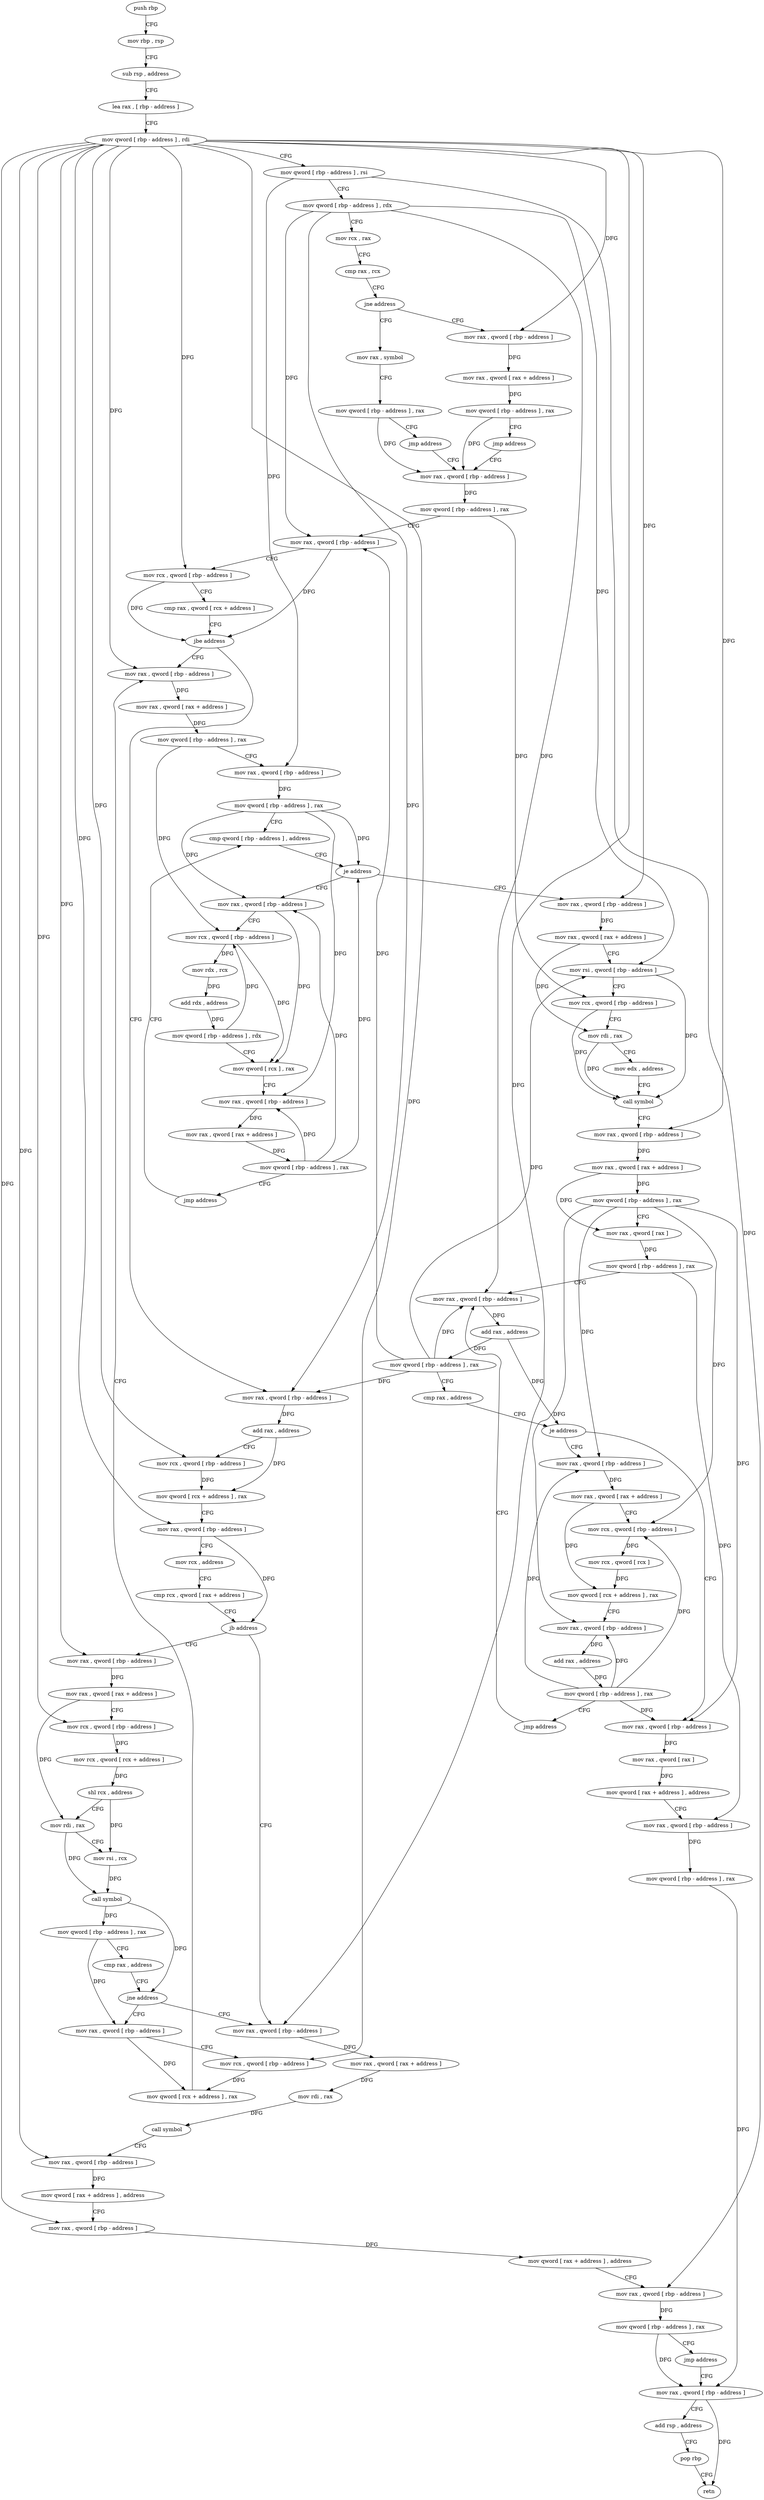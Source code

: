 digraph "func" {
"4214432" [label = "push rbp" ]
"4214433" [label = "mov rbp , rsp" ]
"4214436" [label = "sub rsp , address" ]
"4214440" [label = "lea rax , [ rbp - address ]" ]
"4214444" [label = "mov qword [ rbp - address ] , rdi" ]
"4214448" [label = "mov qword [ rbp - address ] , rsi" ]
"4214452" [label = "mov qword [ rbp - address ] , rdx" ]
"4214456" [label = "mov rcx , rax" ]
"4214459" [label = "cmp rax , rcx" ]
"4214462" [label = "jne address" ]
"4214485" [label = "mov rax , symbol" ]
"4214468" [label = "mov rax , qword [ rbp - address ]" ]
"4214495" [label = "mov qword [ rbp - address ] , rax" ]
"4214499" [label = "jmp address" ]
"4214504" [label = "mov rax , qword [ rbp - address ]" ]
"4214472" [label = "mov rax , qword [ rax + address ]" ]
"4214476" [label = "mov qword [ rbp - address ] , rax" ]
"4214480" [label = "jmp address" ]
"4214508" [label = "mov qword [ rbp - address ] , rax" ]
"4214512" [label = "mov rax , qword [ rbp - address ]" ]
"4214516" [label = "mov rcx , qword [ rbp - address ]" ]
"4214520" [label = "cmp rax , qword [ rcx + address ]" ]
"4214524" [label = "jbe address" ]
"4214682" [label = "mov rax , qword [ rbp - address ]" ]
"4214530" [label = "mov rax , qword [ rbp - address ]" ]
"4214686" [label = "mov rax , qword [ rax + address ]" ]
"4214690" [label = "mov qword [ rbp - address ] , rax" ]
"4214694" [label = "mov rax , qword [ rbp - address ]" ]
"4214698" [label = "mov qword [ rbp - address ] , rax" ]
"4214702" [label = "cmp qword [ rbp - address ] , address" ]
"4214534" [label = "add rax , address" ]
"4214540" [label = "mov rcx , qword [ rbp - address ]" ]
"4214544" [label = "mov qword [ rcx + address ] , rax" ]
"4214548" [label = "mov rax , qword [ rbp - address ]" ]
"4214552" [label = "mov rcx , address" ]
"4214562" [label = "cmp rcx , qword [ rax + address ]" ]
"4214566" [label = "jb address" ]
"4214617" [label = "mov rax , qword [ rbp - address ]" ]
"4214572" [label = "mov rax , qword [ rbp - address ]" ]
"4214755" [label = "mov rax , qword [ rbp - address ]" ]
"4214759" [label = "mov rax , qword [ rax + address ]" ]
"4214763" [label = "mov rsi , qword [ rbp - address ]" ]
"4214767" [label = "mov rcx , qword [ rbp - address ]" ]
"4214771" [label = "mov rdi , rax" ]
"4214774" [label = "mov edx , address" ]
"4214779" [label = "call symbol" ]
"4214784" [label = "mov rax , qword [ rbp - address ]" ]
"4214788" [label = "mov rax , qword [ rax + address ]" ]
"4214792" [label = "mov qword [ rbp - address ] , rax" ]
"4214796" [label = "mov rax , qword [ rax ]" ]
"4214799" [label = "mov qword [ rbp - address ] , rax" ]
"4214803" [label = "mov rax , qword [ rbp - address ]" ]
"4214713" [label = "mov rax , qword [ rbp - address ]" ]
"4214717" [label = "mov rcx , qword [ rbp - address ]" ]
"4214721" [label = "mov rdx , rcx" ]
"4214724" [label = "add rdx , address" ]
"4214731" [label = "mov qword [ rbp - address ] , rdx" ]
"4214735" [label = "mov qword [ rcx ] , rax" ]
"4214738" [label = "mov rax , qword [ rbp - address ]" ]
"4214742" [label = "mov rax , qword [ rax + address ]" ]
"4214746" [label = "mov qword [ rbp - address ] , rax" ]
"4214750" [label = "jmp address" ]
"4214621" [label = "mov rax , qword [ rax + address ]" ]
"4214625" [label = "mov rdi , rax" ]
"4214628" [label = "call symbol" ]
"4214633" [label = "mov rax , qword [ rbp - address ]" ]
"4214637" [label = "mov qword [ rax + address ] , address" ]
"4214645" [label = "mov rax , qword [ rbp - address ]" ]
"4214649" [label = "mov qword [ rax + address ] , address" ]
"4214657" [label = "mov rax , qword [ rbp - address ]" ]
"4214661" [label = "mov qword [ rbp - address ] , rax" ]
"4214665" [label = "jmp address" ]
"4214888" [label = "mov rax , qword [ rbp - address ]" ]
"4214576" [label = "mov rax , qword [ rax + address ]" ]
"4214580" [label = "mov rcx , qword [ rbp - address ]" ]
"4214584" [label = "mov rcx , qword [ rcx + address ]" ]
"4214588" [label = "shl rcx , address" ]
"4214592" [label = "mov rdi , rax" ]
"4214595" [label = "mov rsi , rcx" ]
"4214598" [label = "call symbol" ]
"4214603" [label = "mov qword [ rbp - address ] , rax" ]
"4214607" [label = "cmp rax , address" ]
"4214611" [label = "jne address" ]
"4214670" [label = "mov rax , qword [ rbp - address ]" ]
"4214865" [label = "mov rax , qword [ rbp - address ]" ]
"4214869" [label = "mov rax , qword [ rax ]" ]
"4214872" [label = "mov qword [ rax + address ] , address" ]
"4214880" [label = "mov rax , qword [ rbp - address ]" ]
"4214884" [label = "mov qword [ rbp - address ] , rax" ]
"4214827" [label = "mov rax , qword [ rbp - address ]" ]
"4214831" [label = "mov rax , qword [ rax + address ]" ]
"4214835" [label = "mov rcx , qword [ rbp - address ]" ]
"4214839" [label = "mov rcx , qword [ rcx ]" ]
"4214842" [label = "mov qword [ rcx + address ] , rax" ]
"4214846" [label = "mov rax , qword [ rbp - address ]" ]
"4214850" [label = "add rax , address" ]
"4214856" [label = "mov qword [ rbp - address ] , rax" ]
"4214860" [label = "jmp address" ]
"4214707" [label = "je address" ]
"4214892" [label = "add rsp , address" ]
"4214896" [label = "pop rbp" ]
"4214897" [label = "retn" ]
"4214674" [label = "mov rcx , qword [ rbp - address ]" ]
"4214678" [label = "mov qword [ rcx + address ] , rax" ]
"4214807" [label = "add rax , address" ]
"4214813" [label = "mov qword [ rbp - address ] , rax" ]
"4214817" [label = "cmp rax , address" ]
"4214821" [label = "je address" ]
"4214432" -> "4214433" [ label = "CFG" ]
"4214433" -> "4214436" [ label = "CFG" ]
"4214436" -> "4214440" [ label = "CFG" ]
"4214440" -> "4214444" [ label = "CFG" ]
"4214444" -> "4214448" [ label = "CFG" ]
"4214444" -> "4214468" [ label = "DFG" ]
"4214444" -> "4214516" [ label = "DFG" ]
"4214444" -> "4214682" [ label = "DFG" ]
"4214444" -> "4214540" [ label = "DFG" ]
"4214444" -> "4214548" [ label = "DFG" ]
"4214444" -> "4214617" [ label = "DFG" ]
"4214444" -> "4214633" [ label = "DFG" ]
"4214444" -> "4214645" [ label = "DFG" ]
"4214444" -> "4214572" [ label = "DFG" ]
"4214444" -> "4214580" [ label = "DFG" ]
"4214444" -> "4214755" [ label = "DFG" ]
"4214444" -> "4214784" [ label = "DFG" ]
"4214444" -> "4214674" [ label = "DFG" ]
"4214448" -> "4214452" [ label = "CFG" ]
"4214448" -> "4214694" [ label = "DFG" ]
"4214448" -> "4214657" [ label = "DFG" ]
"4214452" -> "4214456" [ label = "CFG" ]
"4214452" -> "4214512" [ label = "DFG" ]
"4214452" -> "4214530" [ label = "DFG" ]
"4214452" -> "4214763" [ label = "DFG" ]
"4214452" -> "4214803" [ label = "DFG" ]
"4214456" -> "4214459" [ label = "CFG" ]
"4214459" -> "4214462" [ label = "CFG" ]
"4214462" -> "4214485" [ label = "CFG" ]
"4214462" -> "4214468" [ label = "CFG" ]
"4214485" -> "4214495" [ label = "CFG" ]
"4214468" -> "4214472" [ label = "DFG" ]
"4214495" -> "4214499" [ label = "CFG" ]
"4214495" -> "4214504" [ label = "DFG" ]
"4214499" -> "4214504" [ label = "CFG" ]
"4214504" -> "4214508" [ label = "DFG" ]
"4214472" -> "4214476" [ label = "DFG" ]
"4214476" -> "4214480" [ label = "CFG" ]
"4214476" -> "4214504" [ label = "DFG" ]
"4214480" -> "4214504" [ label = "CFG" ]
"4214508" -> "4214512" [ label = "CFG" ]
"4214508" -> "4214767" [ label = "DFG" ]
"4214512" -> "4214516" [ label = "CFG" ]
"4214512" -> "4214524" [ label = "DFG" ]
"4214516" -> "4214520" [ label = "CFG" ]
"4214516" -> "4214524" [ label = "DFG" ]
"4214520" -> "4214524" [ label = "CFG" ]
"4214524" -> "4214682" [ label = "CFG" ]
"4214524" -> "4214530" [ label = "CFG" ]
"4214682" -> "4214686" [ label = "DFG" ]
"4214530" -> "4214534" [ label = "DFG" ]
"4214686" -> "4214690" [ label = "DFG" ]
"4214690" -> "4214694" [ label = "CFG" ]
"4214690" -> "4214717" [ label = "DFG" ]
"4214694" -> "4214698" [ label = "DFG" ]
"4214698" -> "4214702" [ label = "CFG" ]
"4214698" -> "4214707" [ label = "DFG" ]
"4214698" -> "4214713" [ label = "DFG" ]
"4214698" -> "4214738" [ label = "DFG" ]
"4214702" -> "4214707" [ label = "CFG" ]
"4214534" -> "4214540" [ label = "CFG" ]
"4214534" -> "4214544" [ label = "DFG" ]
"4214540" -> "4214544" [ label = "DFG" ]
"4214544" -> "4214548" [ label = "CFG" ]
"4214548" -> "4214552" [ label = "CFG" ]
"4214548" -> "4214566" [ label = "DFG" ]
"4214552" -> "4214562" [ label = "CFG" ]
"4214562" -> "4214566" [ label = "CFG" ]
"4214566" -> "4214617" [ label = "CFG" ]
"4214566" -> "4214572" [ label = "CFG" ]
"4214617" -> "4214621" [ label = "DFG" ]
"4214572" -> "4214576" [ label = "DFG" ]
"4214755" -> "4214759" [ label = "DFG" ]
"4214759" -> "4214763" [ label = "CFG" ]
"4214759" -> "4214771" [ label = "DFG" ]
"4214763" -> "4214767" [ label = "CFG" ]
"4214763" -> "4214779" [ label = "DFG" ]
"4214767" -> "4214771" [ label = "CFG" ]
"4214767" -> "4214779" [ label = "DFG" ]
"4214771" -> "4214774" [ label = "CFG" ]
"4214771" -> "4214779" [ label = "DFG" ]
"4214774" -> "4214779" [ label = "CFG" ]
"4214779" -> "4214784" [ label = "CFG" ]
"4214784" -> "4214788" [ label = "DFG" ]
"4214788" -> "4214792" [ label = "DFG" ]
"4214788" -> "4214796" [ label = "DFG" ]
"4214792" -> "4214796" [ label = "CFG" ]
"4214792" -> "4214865" [ label = "DFG" ]
"4214792" -> "4214827" [ label = "DFG" ]
"4214792" -> "4214835" [ label = "DFG" ]
"4214792" -> "4214846" [ label = "DFG" ]
"4214796" -> "4214799" [ label = "DFG" ]
"4214799" -> "4214803" [ label = "CFG" ]
"4214799" -> "4214880" [ label = "DFG" ]
"4214803" -> "4214807" [ label = "DFG" ]
"4214713" -> "4214717" [ label = "CFG" ]
"4214713" -> "4214735" [ label = "DFG" ]
"4214717" -> "4214721" [ label = "DFG" ]
"4214717" -> "4214735" [ label = "DFG" ]
"4214721" -> "4214724" [ label = "DFG" ]
"4214724" -> "4214731" [ label = "DFG" ]
"4214731" -> "4214735" [ label = "CFG" ]
"4214731" -> "4214717" [ label = "DFG" ]
"4214735" -> "4214738" [ label = "CFG" ]
"4214738" -> "4214742" [ label = "DFG" ]
"4214742" -> "4214746" [ label = "DFG" ]
"4214746" -> "4214750" [ label = "CFG" ]
"4214746" -> "4214707" [ label = "DFG" ]
"4214746" -> "4214713" [ label = "DFG" ]
"4214746" -> "4214738" [ label = "DFG" ]
"4214750" -> "4214702" [ label = "CFG" ]
"4214621" -> "4214625" [ label = "DFG" ]
"4214625" -> "4214628" [ label = "DFG" ]
"4214628" -> "4214633" [ label = "CFG" ]
"4214633" -> "4214637" [ label = "DFG" ]
"4214637" -> "4214645" [ label = "CFG" ]
"4214645" -> "4214649" [ label = "DFG" ]
"4214649" -> "4214657" [ label = "CFG" ]
"4214657" -> "4214661" [ label = "DFG" ]
"4214661" -> "4214665" [ label = "CFG" ]
"4214661" -> "4214888" [ label = "DFG" ]
"4214665" -> "4214888" [ label = "CFG" ]
"4214888" -> "4214892" [ label = "CFG" ]
"4214888" -> "4214897" [ label = "DFG" ]
"4214576" -> "4214580" [ label = "CFG" ]
"4214576" -> "4214592" [ label = "DFG" ]
"4214580" -> "4214584" [ label = "DFG" ]
"4214584" -> "4214588" [ label = "DFG" ]
"4214588" -> "4214592" [ label = "CFG" ]
"4214588" -> "4214595" [ label = "DFG" ]
"4214592" -> "4214595" [ label = "CFG" ]
"4214592" -> "4214598" [ label = "DFG" ]
"4214595" -> "4214598" [ label = "DFG" ]
"4214598" -> "4214603" [ label = "DFG" ]
"4214598" -> "4214611" [ label = "DFG" ]
"4214603" -> "4214607" [ label = "CFG" ]
"4214603" -> "4214670" [ label = "DFG" ]
"4214607" -> "4214611" [ label = "CFG" ]
"4214611" -> "4214670" [ label = "CFG" ]
"4214611" -> "4214617" [ label = "CFG" ]
"4214670" -> "4214674" [ label = "CFG" ]
"4214670" -> "4214678" [ label = "DFG" ]
"4214865" -> "4214869" [ label = "DFG" ]
"4214869" -> "4214872" [ label = "DFG" ]
"4214872" -> "4214880" [ label = "CFG" ]
"4214880" -> "4214884" [ label = "DFG" ]
"4214884" -> "4214888" [ label = "DFG" ]
"4214827" -> "4214831" [ label = "DFG" ]
"4214831" -> "4214835" [ label = "CFG" ]
"4214831" -> "4214842" [ label = "DFG" ]
"4214835" -> "4214839" [ label = "DFG" ]
"4214839" -> "4214842" [ label = "DFG" ]
"4214842" -> "4214846" [ label = "CFG" ]
"4214846" -> "4214850" [ label = "DFG" ]
"4214850" -> "4214856" [ label = "DFG" ]
"4214856" -> "4214860" [ label = "CFG" ]
"4214856" -> "4214865" [ label = "DFG" ]
"4214856" -> "4214827" [ label = "DFG" ]
"4214856" -> "4214835" [ label = "DFG" ]
"4214856" -> "4214846" [ label = "DFG" ]
"4214860" -> "4214803" [ label = "CFG" ]
"4214707" -> "4214755" [ label = "CFG" ]
"4214707" -> "4214713" [ label = "CFG" ]
"4214892" -> "4214896" [ label = "CFG" ]
"4214896" -> "4214897" [ label = "CFG" ]
"4214674" -> "4214678" [ label = "DFG" ]
"4214678" -> "4214682" [ label = "CFG" ]
"4214807" -> "4214813" [ label = "DFG" ]
"4214807" -> "4214821" [ label = "DFG" ]
"4214813" -> "4214817" [ label = "CFG" ]
"4214813" -> "4214512" [ label = "DFG" ]
"4214813" -> "4214530" [ label = "DFG" ]
"4214813" -> "4214763" [ label = "DFG" ]
"4214813" -> "4214803" [ label = "DFG" ]
"4214817" -> "4214821" [ label = "CFG" ]
"4214821" -> "4214865" [ label = "CFG" ]
"4214821" -> "4214827" [ label = "CFG" ]
}
